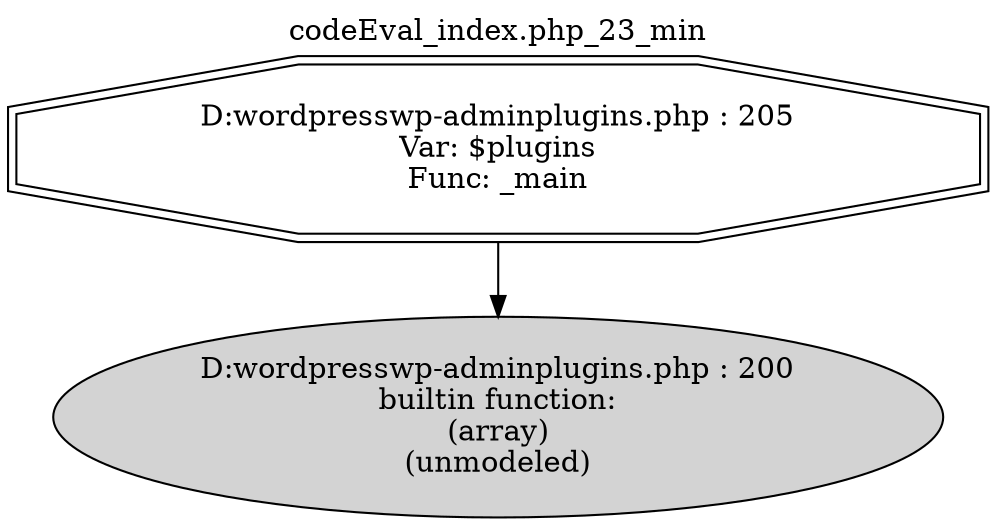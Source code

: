 digraph cfg {
  label="codeEval_index.php_23_min";
  labelloc=t;
  n1 [shape=doubleoctagon, label="D:\wordpress\wp-admin\plugins.php : 205\nVar: $plugins\nFunc: _main\n"];
  n2 [shape=ellipse, label="D:\wordpress\wp-admin\plugins.php : 200\nbuiltin function:\n(array)\n(unmodeled)\n",style=filled];
  n1 -> n2;
}
